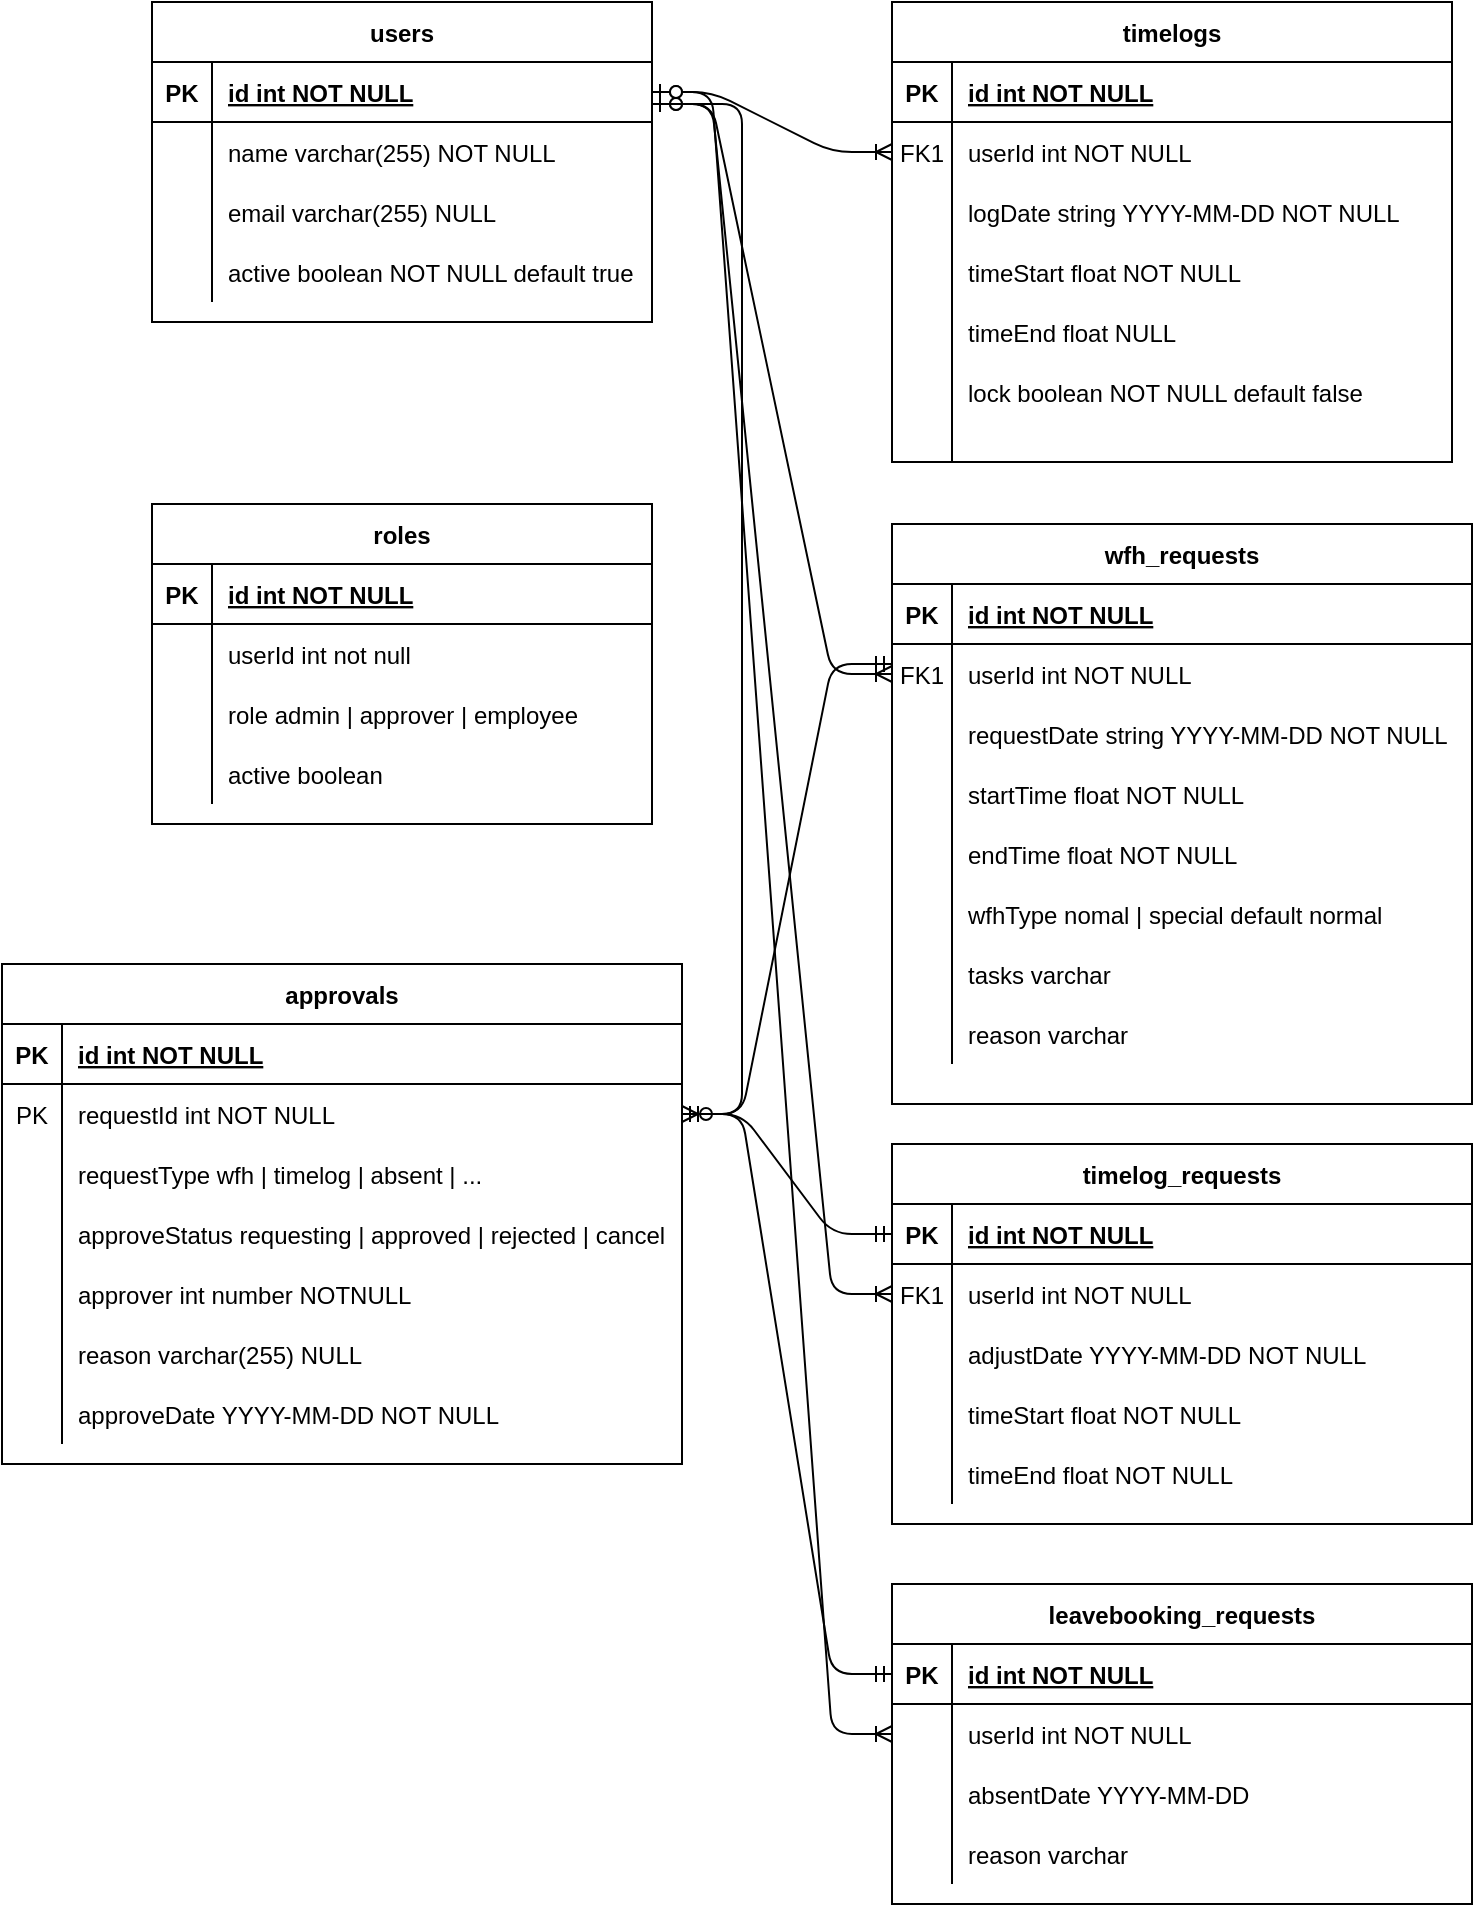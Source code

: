 <mxfile version="13.8.6" type="github">
  <diagram id="R2lEEEUBdFMjLlhIrx00" name="Page-1">
    <mxGraphModel dx="901" dy="591" grid="1" gridSize="10" guides="1" tooltips="1" connect="1" arrows="1" fold="1" page="1" pageScale="1" pageWidth="850" pageHeight="1100" math="0" shadow="0" extFonts="Permanent Marker^https://fonts.googleapis.com/css?family=Permanent+Marker">
      <root>
        <mxCell id="0" />
        <mxCell id="1" parent="0" />
        <mxCell id="C-vyLk0tnHw3VtMMgP7b-23" value="users" style="shape=table;startSize=30;container=1;collapsible=1;childLayout=tableLayout;fixedRows=1;rowLines=0;fontStyle=1;align=center;resizeLast=1;" parent="1" vertex="1">
          <mxGeometry x="110" y="79" width="250" height="160" as="geometry" />
        </mxCell>
        <mxCell id="C-vyLk0tnHw3VtMMgP7b-24" value="" style="shape=partialRectangle;collapsible=0;dropTarget=0;pointerEvents=0;fillColor=none;points=[[0,0.5],[1,0.5]];portConstraint=eastwest;top=0;left=0;right=0;bottom=1;" parent="C-vyLk0tnHw3VtMMgP7b-23" vertex="1">
          <mxGeometry y="30" width="250" height="30" as="geometry" />
        </mxCell>
        <mxCell id="C-vyLk0tnHw3VtMMgP7b-25" value="PK" style="shape=partialRectangle;overflow=hidden;connectable=0;fillColor=none;top=0;left=0;bottom=0;right=0;fontStyle=1;" parent="C-vyLk0tnHw3VtMMgP7b-24" vertex="1">
          <mxGeometry width="30" height="30" as="geometry" />
        </mxCell>
        <mxCell id="C-vyLk0tnHw3VtMMgP7b-26" value="id int NOT NULL" style="shape=partialRectangle;overflow=hidden;connectable=0;fillColor=none;top=0;left=0;bottom=0;right=0;align=left;spacingLeft=6;fontStyle=5;" parent="C-vyLk0tnHw3VtMMgP7b-24" vertex="1">
          <mxGeometry x="30" width="220" height="30" as="geometry" />
        </mxCell>
        <mxCell id="C-vyLk0tnHw3VtMMgP7b-27" value="" style="shape=partialRectangle;collapsible=0;dropTarget=0;pointerEvents=0;fillColor=none;points=[[0,0.5],[1,0.5]];portConstraint=eastwest;top=0;left=0;right=0;bottom=0;" parent="C-vyLk0tnHw3VtMMgP7b-23" vertex="1">
          <mxGeometry y="60" width="250" height="30" as="geometry" />
        </mxCell>
        <mxCell id="C-vyLk0tnHw3VtMMgP7b-28" value="" style="shape=partialRectangle;overflow=hidden;connectable=0;fillColor=none;top=0;left=0;bottom=0;right=0;" parent="C-vyLk0tnHw3VtMMgP7b-27" vertex="1">
          <mxGeometry width="30" height="30" as="geometry" />
        </mxCell>
        <mxCell id="C-vyLk0tnHw3VtMMgP7b-29" value="name varchar(255) NOT NULL" style="shape=partialRectangle;overflow=hidden;connectable=0;fillColor=none;top=0;left=0;bottom=0;right=0;align=left;spacingLeft=6;" parent="C-vyLk0tnHw3VtMMgP7b-27" vertex="1">
          <mxGeometry x="30" width="220" height="30" as="geometry" />
        </mxCell>
        <mxCell id="2JdC5m-IOMZ6hg112ZX0-43" value="" style="shape=partialRectangle;collapsible=0;dropTarget=0;pointerEvents=0;fillColor=none;top=0;left=0;bottom=0;right=0;points=[[0,0.5],[1,0.5]];portConstraint=eastwest;" vertex="1" parent="C-vyLk0tnHw3VtMMgP7b-23">
          <mxGeometry y="90" width="250" height="30" as="geometry" />
        </mxCell>
        <mxCell id="2JdC5m-IOMZ6hg112ZX0-44" value="" style="shape=partialRectangle;connectable=0;fillColor=none;top=0;left=0;bottom=0;right=0;editable=1;overflow=hidden;" vertex="1" parent="2JdC5m-IOMZ6hg112ZX0-43">
          <mxGeometry width="30" height="30" as="geometry" />
        </mxCell>
        <mxCell id="2JdC5m-IOMZ6hg112ZX0-45" value="email varchar(255) NULL" style="shape=partialRectangle;connectable=0;fillColor=none;top=0;left=0;bottom=0;right=0;align=left;spacingLeft=6;overflow=hidden;" vertex="1" parent="2JdC5m-IOMZ6hg112ZX0-43">
          <mxGeometry x="30" width="220" height="30" as="geometry" />
        </mxCell>
        <mxCell id="2JdC5m-IOMZ6hg112ZX0-51" value="" style="shape=partialRectangle;collapsible=0;dropTarget=0;pointerEvents=0;fillColor=none;top=0;left=0;bottom=0;right=0;points=[[0,0.5],[1,0.5]];portConstraint=eastwest;" vertex="1" parent="C-vyLk0tnHw3VtMMgP7b-23">
          <mxGeometry y="120" width="250" height="30" as="geometry" />
        </mxCell>
        <mxCell id="2JdC5m-IOMZ6hg112ZX0-52" value="" style="shape=partialRectangle;connectable=0;fillColor=none;top=0;left=0;bottom=0;right=0;editable=1;overflow=hidden;" vertex="1" parent="2JdC5m-IOMZ6hg112ZX0-51">
          <mxGeometry width="30" height="30" as="geometry" />
        </mxCell>
        <mxCell id="2JdC5m-IOMZ6hg112ZX0-53" value="active boolean NOT NULL default true" style="shape=partialRectangle;connectable=0;fillColor=none;top=0;left=0;bottom=0;right=0;align=left;spacingLeft=6;overflow=hidden;" vertex="1" parent="2JdC5m-IOMZ6hg112ZX0-51">
          <mxGeometry x="30" width="220" height="30" as="geometry" />
        </mxCell>
        <mxCell id="2JdC5m-IOMZ6hg112ZX0-6" value="timelogs" style="shape=table;startSize=30;container=1;collapsible=1;childLayout=tableLayout;fixedRows=1;rowLines=0;fontStyle=1;align=center;resizeLast=1;" vertex="1" parent="1">
          <mxGeometry x="480" y="79" width="280" height="230" as="geometry" />
        </mxCell>
        <mxCell id="2JdC5m-IOMZ6hg112ZX0-7" value="" style="shape=partialRectangle;collapsible=0;dropTarget=0;pointerEvents=0;fillColor=none;top=0;left=0;bottom=1;right=0;points=[[0,0.5],[1,0.5]];portConstraint=eastwest;" vertex="1" parent="2JdC5m-IOMZ6hg112ZX0-6">
          <mxGeometry y="30" width="280" height="30" as="geometry" />
        </mxCell>
        <mxCell id="2JdC5m-IOMZ6hg112ZX0-8" value="PK" style="shape=partialRectangle;connectable=0;fillColor=none;top=0;left=0;bottom=0;right=0;fontStyle=1;overflow=hidden;" vertex="1" parent="2JdC5m-IOMZ6hg112ZX0-7">
          <mxGeometry width="30" height="30" as="geometry" />
        </mxCell>
        <mxCell id="2JdC5m-IOMZ6hg112ZX0-9" value="id int NOT NULL" style="shape=partialRectangle;connectable=0;fillColor=none;top=0;left=0;bottom=0;right=0;align=left;spacingLeft=6;fontStyle=5;overflow=hidden;" vertex="1" parent="2JdC5m-IOMZ6hg112ZX0-7">
          <mxGeometry x="30" width="250" height="30" as="geometry" />
        </mxCell>
        <mxCell id="2JdC5m-IOMZ6hg112ZX0-10" value="" style="shape=partialRectangle;collapsible=0;dropTarget=0;pointerEvents=0;fillColor=none;top=0;left=0;bottom=0;right=0;points=[[0,0.5],[1,0.5]];portConstraint=eastwest;" vertex="1" parent="2JdC5m-IOMZ6hg112ZX0-6">
          <mxGeometry y="60" width="280" height="30" as="geometry" />
        </mxCell>
        <mxCell id="2JdC5m-IOMZ6hg112ZX0-11" value="FK1" style="shape=partialRectangle;connectable=0;fillColor=none;top=0;left=0;bottom=0;right=0;editable=1;overflow=hidden;" vertex="1" parent="2JdC5m-IOMZ6hg112ZX0-10">
          <mxGeometry width="30" height="30" as="geometry" />
        </mxCell>
        <mxCell id="2JdC5m-IOMZ6hg112ZX0-12" value="userId int NOT NULL" style="shape=partialRectangle;connectable=0;fillColor=none;top=0;left=0;bottom=0;right=0;align=left;spacingLeft=6;overflow=hidden;" vertex="1" parent="2JdC5m-IOMZ6hg112ZX0-10">
          <mxGeometry x="30" width="250" height="30" as="geometry" />
        </mxCell>
        <mxCell id="2JdC5m-IOMZ6hg112ZX0-13" value="" style="shape=partialRectangle;collapsible=0;dropTarget=0;pointerEvents=0;fillColor=none;top=0;left=0;bottom=0;right=0;points=[[0,0.5],[1,0.5]];portConstraint=eastwest;" vertex="1" parent="2JdC5m-IOMZ6hg112ZX0-6">
          <mxGeometry y="90" width="280" height="30" as="geometry" />
        </mxCell>
        <mxCell id="2JdC5m-IOMZ6hg112ZX0-14" value="" style="shape=partialRectangle;connectable=0;fillColor=none;top=0;left=0;bottom=0;right=0;editable=1;overflow=hidden;" vertex="1" parent="2JdC5m-IOMZ6hg112ZX0-13">
          <mxGeometry width="30" height="30" as="geometry" />
        </mxCell>
        <mxCell id="2JdC5m-IOMZ6hg112ZX0-15" value="logDate string YYYY-MM-DD NOT NULL" style="shape=partialRectangle;connectable=0;fillColor=none;top=0;left=0;bottom=0;right=0;align=left;spacingLeft=6;overflow=hidden;" vertex="1" parent="2JdC5m-IOMZ6hg112ZX0-13">
          <mxGeometry x="30" width="250" height="30" as="geometry" />
        </mxCell>
        <mxCell id="2JdC5m-IOMZ6hg112ZX0-16" value="" style="shape=partialRectangle;collapsible=0;dropTarget=0;pointerEvents=0;fillColor=none;top=0;left=0;bottom=0;right=0;points=[[0,0.5],[1,0.5]];portConstraint=eastwest;" vertex="1" parent="2JdC5m-IOMZ6hg112ZX0-6">
          <mxGeometry y="120" width="280" height="30" as="geometry" />
        </mxCell>
        <mxCell id="2JdC5m-IOMZ6hg112ZX0-17" value="" style="shape=partialRectangle;connectable=0;fillColor=none;top=0;left=0;bottom=0;right=0;editable=1;overflow=hidden;" vertex="1" parent="2JdC5m-IOMZ6hg112ZX0-16">
          <mxGeometry width="30" height="30" as="geometry" />
        </mxCell>
        <mxCell id="2JdC5m-IOMZ6hg112ZX0-18" value="timeStart float NOT NULL" style="shape=partialRectangle;connectable=0;fillColor=none;top=0;left=0;bottom=0;right=0;align=left;spacingLeft=6;overflow=hidden;" vertex="1" parent="2JdC5m-IOMZ6hg112ZX0-16">
          <mxGeometry x="30" width="250" height="30" as="geometry" />
        </mxCell>
        <mxCell id="2JdC5m-IOMZ6hg112ZX0-35" value="" style="shape=partialRectangle;collapsible=0;dropTarget=0;pointerEvents=0;fillColor=none;top=0;left=0;bottom=0;right=0;points=[[0,0.5],[1,0.5]];portConstraint=eastwest;" vertex="1" parent="2JdC5m-IOMZ6hg112ZX0-6">
          <mxGeometry y="150" width="280" height="30" as="geometry" />
        </mxCell>
        <mxCell id="2JdC5m-IOMZ6hg112ZX0-36" value="" style="shape=partialRectangle;connectable=0;fillColor=none;top=0;left=0;bottom=0;right=0;editable=1;overflow=hidden;" vertex="1" parent="2JdC5m-IOMZ6hg112ZX0-35">
          <mxGeometry width="30" height="30" as="geometry" />
        </mxCell>
        <mxCell id="2JdC5m-IOMZ6hg112ZX0-37" value="timeEnd float NULL" style="shape=partialRectangle;connectable=0;fillColor=none;top=0;left=0;bottom=0;right=0;align=left;spacingLeft=6;overflow=hidden;" vertex="1" parent="2JdC5m-IOMZ6hg112ZX0-35">
          <mxGeometry x="30" width="250" height="30" as="geometry" />
        </mxCell>
        <mxCell id="2JdC5m-IOMZ6hg112ZX0-39" value="" style="shape=partialRectangle;collapsible=0;dropTarget=0;pointerEvents=0;fillColor=none;top=0;left=0;bottom=0;right=0;points=[[0,0.5],[1,0.5]];portConstraint=eastwest;" vertex="1" parent="2JdC5m-IOMZ6hg112ZX0-6">
          <mxGeometry y="180" width="280" height="30" as="geometry" />
        </mxCell>
        <mxCell id="2JdC5m-IOMZ6hg112ZX0-40" value="" style="shape=partialRectangle;connectable=0;fillColor=none;top=0;left=0;bottom=0;right=0;editable=1;overflow=hidden;" vertex="1" parent="2JdC5m-IOMZ6hg112ZX0-39">
          <mxGeometry width="30" height="30" as="geometry" />
        </mxCell>
        <mxCell id="2JdC5m-IOMZ6hg112ZX0-41" value="lock boolean NOT NULL default false" style="shape=partialRectangle;connectable=0;fillColor=none;top=0;left=0;bottom=0;right=0;align=left;spacingLeft=6;overflow=hidden;" vertex="1" parent="2JdC5m-IOMZ6hg112ZX0-39">
          <mxGeometry x="30" width="250" height="30" as="geometry" />
        </mxCell>
        <mxCell id="2JdC5m-IOMZ6hg112ZX0-72" value="" style="shape=partialRectangle;collapsible=0;dropTarget=0;pointerEvents=0;fillColor=none;top=0;left=0;bottom=1;right=0;points=[[0,0.5],[1,0.5]];portConstraint=eastwest;" vertex="1" parent="2JdC5m-IOMZ6hg112ZX0-6">
          <mxGeometry y="210" width="280" height="20" as="geometry" />
        </mxCell>
        <mxCell id="2JdC5m-IOMZ6hg112ZX0-73" value="" style="shape=partialRectangle;connectable=0;fillColor=none;top=0;left=0;bottom=0;right=0;fontStyle=1;overflow=hidden;" vertex="1" parent="2JdC5m-IOMZ6hg112ZX0-72">
          <mxGeometry width="30" height="20" as="geometry" />
        </mxCell>
        <mxCell id="2JdC5m-IOMZ6hg112ZX0-74" value="" style="shape=partialRectangle;connectable=0;fillColor=none;top=0;left=0;bottom=0;right=0;align=left;spacingLeft=6;fontStyle=5;overflow=hidden;" vertex="1" parent="2JdC5m-IOMZ6hg112ZX0-72">
          <mxGeometry x="30" width="250" height="20" as="geometry" />
        </mxCell>
        <mxCell id="2JdC5m-IOMZ6hg112ZX0-22" value="" style="edgeStyle=entityRelationEdgeStyle;fontSize=12;html=1;endArrow=ERoneToMany;startArrow=ERzeroToOne;exitX=1;exitY=0.5;exitDx=0;exitDy=0;entryX=0;entryY=0.5;entryDx=0;entryDy=0;" edge="1" parent="1" source="C-vyLk0tnHw3VtMMgP7b-24" target="2JdC5m-IOMZ6hg112ZX0-10">
          <mxGeometry width="100" height="100" relative="1" as="geometry">
            <mxPoint x="70" y="189" as="sourcePoint" />
            <mxPoint x="60" y="479" as="targetPoint" />
          </mxGeometry>
        </mxCell>
        <mxCell id="2JdC5m-IOMZ6hg112ZX0-54" value="wfh_requests" style="shape=table;startSize=30;container=1;collapsible=1;childLayout=tableLayout;fixedRows=1;rowLines=0;fontStyle=1;align=center;resizeLast=1;" vertex="1" parent="1">
          <mxGeometry x="480" y="340" width="290" height="290" as="geometry" />
        </mxCell>
        <mxCell id="2JdC5m-IOMZ6hg112ZX0-55" value="" style="shape=partialRectangle;collapsible=0;dropTarget=0;pointerEvents=0;fillColor=none;top=0;left=0;bottom=1;right=0;points=[[0,0.5],[1,0.5]];portConstraint=eastwest;" vertex="1" parent="2JdC5m-IOMZ6hg112ZX0-54">
          <mxGeometry y="30" width="290" height="30" as="geometry" />
        </mxCell>
        <mxCell id="2JdC5m-IOMZ6hg112ZX0-56" value="PK" style="shape=partialRectangle;connectable=0;fillColor=none;top=0;left=0;bottom=0;right=0;fontStyle=1;overflow=hidden;" vertex="1" parent="2JdC5m-IOMZ6hg112ZX0-55">
          <mxGeometry width="30" height="30" as="geometry" />
        </mxCell>
        <mxCell id="2JdC5m-IOMZ6hg112ZX0-57" value="id int NOT NULL" style="shape=partialRectangle;connectable=0;fillColor=none;top=0;left=0;bottom=0;right=0;align=left;spacingLeft=6;fontStyle=5;overflow=hidden;" vertex="1" parent="2JdC5m-IOMZ6hg112ZX0-55">
          <mxGeometry x="30" width="260" height="30" as="geometry" />
        </mxCell>
        <mxCell id="2JdC5m-IOMZ6hg112ZX0-148" value="" style="shape=partialRectangle;collapsible=0;dropTarget=0;pointerEvents=0;fillColor=none;top=0;left=0;bottom=0;right=0;points=[[0,0.5],[1,0.5]];portConstraint=eastwest;" vertex="1" parent="2JdC5m-IOMZ6hg112ZX0-54">
          <mxGeometry y="60" width="290" height="30" as="geometry" />
        </mxCell>
        <mxCell id="2JdC5m-IOMZ6hg112ZX0-149" value="FK1" style="shape=partialRectangle;connectable=0;fillColor=none;top=0;left=0;bottom=0;right=0;editable=1;overflow=hidden;" vertex="1" parent="2JdC5m-IOMZ6hg112ZX0-148">
          <mxGeometry width="30" height="30" as="geometry" />
        </mxCell>
        <mxCell id="2JdC5m-IOMZ6hg112ZX0-150" value="userId int NOT NULL" style="shape=partialRectangle;connectable=0;fillColor=none;top=0;left=0;bottom=0;right=0;align=left;spacingLeft=6;overflow=hidden;" vertex="1" parent="2JdC5m-IOMZ6hg112ZX0-148">
          <mxGeometry x="30" width="260" height="30" as="geometry" />
        </mxCell>
        <mxCell id="2JdC5m-IOMZ6hg112ZX0-58" value="" style="shape=partialRectangle;collapsible=0;dropTarget=0;pointerEvents=0;fillColor=none;top=0;left=0;bottom=0;right=0;points=[[0,0.5],[1,0.5]];portConstraint=eastwest;" vertex="1" parent="2JdC5m-IOMZ6hg112ZX0-54">
          <mxGeometry y="90" width="290" height="30" as="geometry" />
        </mxCell>
        <mxCell id="2JdC5m-IOMZ6hg112ZX0-59" value="" style="shape=partialRectangle;connectable=0;fillColor=none;top=0;left=0;bottom=0;right=0;editable=1;overflow=hidden;" vertex="1" parent="2JdC5m-IOMZ6hg112ZX0-58">
          <mxGeometry width="30" height="30" as="geometry" />
        </mxCell>
        <mxCell id="2JdC5m-IOMZ6hg112ZX0-60" value="requestDate string YYYY-MM-DD NOT NULL" style="shape=partialRectangle;connectable=0;fillColor=none;top=0;left=0;bottom=0;right=0;align=left;spacingLeft=6;overflow=hidden;" vertex="1" parent="2JdC5m-IOMZ6hg112ZX0-58">
          <mxGeometry x="30" width="260" height="30" as="geometry" />
        </mxCell>
        <mxCell id="2JdC5m-IOMZ6hg112ZX0-61" value="" style="shape=partialRectangle;collapsible=0;dropTarget=0;pointerEvents=0;fillColor=none;top=0;left=0;bottom=0;right=0;points=[[0,0.5],[1,0.5]];portConstraint=eastwest;" vertex="1" parent="2JdC5m-IOMZ6hg112ZX0-54">
          <mxGeometry y="120" width="290" height="30" as="geometry" />
        </mxCell>
        <mxCell id="2JdC5m-IOMZ6hg112ZX0-62" value="" style="shape=partialRectangle;connectable=0;fillColor=none;top=0;left=0;bottom=0;right=0;editable=1;overflow=hidden;" vertex="1" parent="2JdC5m-IOMZ6hg112ZX0-61">
          <mxGeometry width="30" height="30" as="geometry" />
        </mxCell>
        <mxCell id="2JdC5m-IOMZ6hg112ZX0-63" value="startTime float NOT NULL" style="shape=partialRectangle;connectable=0;fillColor=none;top=0;left=0;bottom=0;right=0;align=left;spacingLeft=6;overflow=hidden;" vertex="1" parent="2JdC5m-IOMZ6hg112ZX0-61">
          <mxGeometry x="30" width="260" height="30" as="geometry" />
        </mxCell>
        <mxCell id="2JdC5m-IOMZ6hg112ZX0-64" value="" style="shape=partialRectangle;collapsible=0;dropTarget=0;pointerEvents=0;fillColor=none;top=0;left=0;bottom=0;right=0;points=[[0,0.5],[1,0.5]];portConstraint=eastwest;" vertex="1" parent="2JdC5m-IOMZ6hg112ZX0-54">
          <mxGeometry y="150" width="290" height="30" as="geometry" />
        </mxCell>
        <mxCell id="2JdC5m-IOMZ6hg112ZX0-65" value="" style="shape=partialRectangle;connectable=0;fillColor=none;top=0;left=0;bottom=0;right=0;editable=1;overflow=hidden;" vertex="1" parent="2JdC5m-IOMZ6hg112ZX0-64">
          <mxGeometry width="30" height="30" as="geometry" />
        </mxCell>
        <mxCell id="2JdC5m-IOMZ6hg112ZX0-66" value="endTime float NOT NULL" style="shape=partialRectangle;connectable=0;fillColor=none;top=0;left=0;bottom=0;right=0;align=left;spacingLeft=6;overflow=hidden;" vertex="1" parent="2JdC5m-IOMZ6hg112ZX0-64">
          <mxGeometry x="30" width="260" height="30" as="geometry" />
        </mxCell>
        <mxCell id="2JdC5m-IOMZ6hg112ZX0-68" value="" style="shape=partialRectangle;collapsible=0;dropTarget=0;pointerEvents=0;fillColor=none;top=0;left=0;bottom=0;right=0;points=[[0,0.5],[1,0.5]];portConstraint=eastwest;" vertex="1" parent="2JdC5m-IOMZ6hg112ZX0-54">
          <mxGeometry y="180" width="290" height="30" as="geometry" />
        </mxCell>
        <mxCell id="2JdC5m-IOMZ6hg112ZX0-69" value="" style="shape=partialRectangle;connectable=0;fillColor=none;top=0;left=0;bottom=0;right=0;editable=1;overflow=hidden;" vertex="1" parent="2JdC5m-IOMZ6hg112ZX0-68">
          <mxGeometry width="30" height="30" as="geometry" />
        </mxCell>
        <mxCell id="2JdC5m-IOMZ6hg112ZX0-70" value="wfhType nomal | special default normal" style="shape=partialRectangle;connectable=0;fillColor=none;top=0;left=0;bottom=0;right=0;align=left;spacingLeft=6;overflow=hidden;" vertex="1" parent="2JdC5m-IOMZ6hg112ZX0-68">
          <mxGeometry x="30" width="260" height="30" as="geometry" />
        </mxCell>
        <mxCell id="2JdC5m-IOMZ6hg112ZX0-186" value="" style="shape=partialRectangle;collapsible=0;dropTarget=0;pointerEvents=0;fillColor=none;top=0;left=0;bottom=0;right=0;points=[[0,0.5],[1,0.5]];portConstraint=eastwest;" vertex="1" parent="2JdC5m-IOMZ6hg112ZX0-54">
          <mxGeometry y="210" width="290" height="30" as="geometry" />
        </mxCell>
        <mxCell id="2JdC5m-IOMZ6hg112ZX0-187" value="" style="shape=partialRectangle;connectable=0;fillColor=none;top=0;left=0;bottom=0;right=0;editable=1;overflow=hidden;" vertex="1" parent="2JdC5m-IOMZ6hg112ZX0-186">
          <mxGeometry width="30" height="30" as="geometry" />
        </mxCell>
        <mxCell id="2JdC5m-IOMZ6hg112ZX0-188" value="tasks varchar" style="shape=partialRectangle;connectable=0;fillColor=none;top=0;left=0;bottom=0;right=0;align=left;spacingLeft=6;overflow=hidden;" vertex="1" parent="2JdC5m-IOMZ6hg112ZX0-186">
          <mxGeometry x="30" width="260" height="30" as="geometry" />
        </mxCell>
        <mxCell id="2JdC5m-IOMZ6hg112ZX0-190" value="" style="shape=partialRectangle;collapsible=0;dropTarget=0;pointerEvents=0;fillColor=none;top=0;left=0;bottom=0;right=0;points=[[0,0.5],[1,0.5]];portConstraint=eastwest;" vertex="1" parent="2JdC5m-IOMZ6hg112ZX0-54">
          <mxGeometry y="240" width="290" height="30" as="geometry" />
        </mxCell>
        <mxCell id="2JdC5m-IOMZ6hg112ZX0-191" value="" style="shape=partialRectangle;connectable=0;fillColor=none;top=0;left=0;bottom=0;right=0;editable=1;overflow=hidden;" vertex="1" parent="2JdC5m-IOMZ6hg112ZX0-190">
          <mxGeometry width="30" height="30" as="geometry" />
        </mxCell>
        <mxCell id="2JdC5m-IOMZ6hg112ZX0-192" value="reason varchar" style="shape=partialRectangle;connectable=0;fillColor=none;top=0;left=0;bottom=0;right=0;align=left;spacingLeft=6;overflow=hidden;" vertex="1" parent="2JdC5m-IOMZ6hg112ZX0-190">
          <mxGeometry x="30" width="260" height="30" as="geometry" />
        </mxCell>
        <mxCell id="2JdC5m-IOMZ6hg112ZX0-105" value="approvals" style="shape=table;startSize=30;container=1;collapsible=1;childLayout=tableLayout;fixedRows=1;rowLines=0;fontStyle=1;align=center;resizeLast=1;" vertex="1" parent="1">
          <mxGeometry x="35" y="560" width="340" height="250" as="geometry" />
        </mxCell>
        <mxCell id="2JdC5m-IOMZ6hg112ZX0-106" value="" style="shape=partialRectangle;collapsible=0;dropTarget=0;pointerEvents=0;fillColor=none;top=0;left=0;bottom=1;right=0;points=[[0,0.5],[1,0.5]];portConstraint=eastwest;" vertex="1" parent="2JdC5m-IOMZ6hg112ZX0-105">
          <mxGeometry y="30" width="340" height="30" as="geometry" />
        </mxCell>
        <mxCell id="2JdC5m-IOMZ6hg112ZX0-107" value="PK" style="shape=partialRectangle;connectable=0;fillColor=none;top=0;left=0;bottom=0;right=0;fontStyle=1;overflow=hidden;" vertex="1" parent="2JdC5m-IOMZ6hg112ZX0-106">
          <mxGeometry width="30" height="30" as="geometry" />
        </mxCell>
        <mxCell id="2JdC5m-IOMZ6hg112ZX0-108" value="id int NOT NULL" style="shape=partialRectangle;connectable=0;fillColor=none;top=0;left=0;bottom=0;right=0;align=left;spacingLeft=6;fontStyle=5;overflow=hidden;" vertex="1" parent="2JdC5m-IOMZ6hg112ZX0-106">
          <mxGeometry x="30" width="310" height="30" as="geometry" />
        </mxCell>
        <mxCell id="2JdC5m-IOMZ6hg112ZX0-109" value="" style="shape=partialRectangle;collapsible=0;dropTarget=0;pointerEvents=0;fillColor=none;top=0;left=0;bottom=0;right=0;points=[[0,0.5],[1,0.5]];portConstraint=eastwest;" vertex="1" parent="2JdC5m-IOMZ6hg112ZX0-105">
          <mxGeometry y="60" width="340" height="30" as="geometry" />
        </mxCell>
        <mxCell id="2JdC5m-IOMZ6hg112ZX0-110" value="PK" style="shape=partialRectangle;connectable=0;fillColor=none;top=0;left=0;bottom=0;right=0;editable=1;overflow=hidden;" vertex="1" parent="2JdC5m-IOMZ6hg112ZX0-109">
          <mxGeometry width="30" height="30" as="geometry" />
        </mxCell>
        <mxCell id="2JdC5m-IOMZ6hg112ZX0-111" value="requestId int NOT NULL" style="shape=partialRectangle;connectable=0;fillColor=none;top=0;left=0;bottom=0;right=0;align=left;spacingLeft=6;overflow=hidden;" vertex="1" parent="2JdC5m-IOMZ6hg112ZX0-109">
          <mxGeometry x="30" width="310" height="30" as="geometry" />
        </mxCell>
        <mxCell id="2JdC5m-IOMZ6hg112ZX0-112" value="" style="shape=partialRectangle;collapsible=0;dropTarget=0;pointerEvents=0;fillColor=none;top=0;left=0;bottom=0;right=0;points=[[0,0.5],[1,0.5]];portConstraint=eastwest;" vertex="1" parent="2JdC5m-IOMZ6hg112ZX0-105">
          <mxGeometry y="90" width="340" height="30" as="geometry" />
        </mxCell>
        <mxCell id="2JdC5m-IOMZ6hg112ZX0-113" value="" style="shape=partialRectangle;connectable=0;fillColor=none;top=0;left=0;bottom=0;right=0;editable=1;overflow=hidden;" vertex="1" parent="2JdC5m-IOMZ6hg112ZX0-112">
          <mxGeometry width="30" height="30" as="geometry" />
        </mxCell>
        <mxCell id="2JdC5m-IOMZ6hg112ZX0-114" value="requestType wfh | timelog | absent | ..." style="shape=partialRectangle;connectable=0;fillColor=none;top=0;left=0;bottom=0;right=0;align=left;spacingLeft=6;overflow=hidden;" vertex="1" parent="2JdC5m-IOMZ6hg112ZX0-112">
          <mxGeometry x="30" width="310" height="30" as="geometry" />
        </mxCell>
        <mxCell id="2JdC5m-IOMZ6hg112ZX0-115" value="" style="shape=partialRectangle;collapsible=0;dropTarget=0;pointerEvents=0;fillColor=none;top=0;left=0;bottom=0;right=0;points=[[0,0.5],[1,0.5]];portConstraint=eastwest;" vertex="1" parent="2JdC5m-IOMZ6hg112ZX0-105">
          <mxGeometry y="120" width="340" height="30" as="geometry" />
        </mxCell>
        <mxCell id="2JdC5m-IOMZ6hg112ZX0-116" value="" style="shape=partialRectangle;connectable=0;fillColor=none;top=0;left=0;bottom=0;right=0;editable=1;overflow=hidden;" vertex="1" parent="2JdC5m-IOMZ6hg112ZX0-115">
          <mxGeometry width="30" height="30" as="geometry" />
        </mxCell>
        <mxCell id="2JdC5m-IOMZ6hg112ZX0-117" value="approveStatus requesting | approved | rejected | cancel" style="shape=partialRectangle;connectable=0;fillColor=none;top=0;left=0;bottom=0;right=0;align=left;spacingLeft=6;overflow=hidden;" vertex="1" parent="2JdC5m-IOMZ6hg112ZX0-115">
          <mxGeometry x="30" width="310" height="30" as="geometry" />
        </mxCell>
        <mxCell id="2JdC5m-IOMZ6hg112ZX0-119" value="" style="shape=partialRectangle;collapsible=0;dropTarget=0;pointerEvents=0;fillColor=none;top=0;left=0;bottom=0;right=0;points=[[0,0.5],[1,0.5]];portConstraint=eastwest;" vertex="1" parent="2JdC5m-IOMZ6hg112ZX0-105">
          <mxGeometry y="150" width="340" height="30" as="geometry" />
        </mxCell>
        <mxCell id="2JdC5m-IOMZ6hg112ZX0-120" value="" style="shape=partialRectangle;connectable=0;fillColor=none;top=0;left=0;bottom=0;right=0;editable=1;overflow=hidden;" vertex="1" parent="2JdC5m-IOMZ6hg112ZX0-119">
          <mxGeometry width="30" height="30" as="geometry" />
        </mxCell>
        <mxCell id="2JdC5m-IOMZ6hg112ZX0-121" value="approver int number NOTNULL" style="shape=partialRectangle;connectable=0;fillColor=none;top=0;left=0;bottom=0;right=0;align=left;spacingLeft=6;overflow=hidden;" vertex="1" parent="2JdC5m-IOMZ6hg112ZX0-119">
          <mxGeometry x="30" width="310" height="30" as="geometry" />
        </mxCell>
        <mxCell id="2JdC5m-IOMZ6hg112ZX0-123" value="" style="shape=partialRectangle;collapsible=0;dropTarget=0;pointerEvents=0;fillColor=none;top=0;left=0;bottom=0;right=0;points=[[0,0.5],[1,0.5]];portConstraint=eastwest;" vertex="1" parent="2JdC5m-IOMZ6hg112ZX0-105">
          <mxGeometry y="180" width="340" height="30" as="geometry" />
        </mxCell>
        <mxCell id="2JdC5m-IOMZ6hg112ZX0-124" value="" style="shape=partialRectangle;connectable=0;fillColor=none;top=0;left=0;bottom=0;right=0;editable=1;overflow=hidden;" vertex="1" parent="2JdC5m-IOMZ6hg112ZX0-123">
          <mxGeometry width="30" height="30" as="geometry" />
        </mxCell>
        <mxCell id="2JdC5m-IOMZ6hg112ZX0-125" value="reason varchar(255) NULL" style="shape=partialRectangle;connectable=0;fillColor=none;top=0;left=0;bottom=0;right=0;align=left;spacingLeft=6;overflow=hidden;" vertex="1" parent="2JdC5m-IOMZ6hg112ZX0-123">
          <mxGeometry x="30" width="310" height="30" as="geometry" />
        </mxCell>
        <mxCell id="2JdC5m-IOMZ6hg112ZX0-127" value="" style="shape=partialRectangle;collapsible=0;dropTarget=0;pointerEvents=0;fillColor=none;top=0;left=0;bottom=0;right=0;points=[[0,0.5],[1,0.5]];portConstraint=eastwest;" vertex="1" parent="2JdC5m-IOMZ6hg112ZX0-105">
          <mxGeometry y="210" width="340" height="30" as="geometry" />
        </mxCell>
        <mxCell id="2JdC5m-IOMZ6hg112ZX0-128" value="" style="shape=partialRectangle;connectable=0;fillColor=none;top=0;left=0;bottom=0;right=0;editable=1;overflow=hidden;" vertex="1" parent="2JdC5m-IOMZ6hg112ZX0-127">
          <mxGeometry width="30" height="30" as="geometry" />
        </mxCell>
        <mxCell id="2JdC5m-IOMZ6hg112ZX0-129" value="approveDate YYYY-MM-DD NOT NULL" style="shape=partialRectangle;connectable=0;fillColor=none;top=0;left=0;bottom=0;right=0;align=left;spacingLeft=6;overflow=hidden;" vertex="1" parent="2JdC5m-IOMZ6hg112ZX0-127">
          <mxGeometry x="30" width="310" height="30" as="geometry" />
        </mxCell>
        <mxCell id="2JdC5m-IOMZ6hg112ZX0-130" value="timelog_requests" style="shape=table;startSize=30;container=1;collapsible=1;childLayout=tableLayout;fixedRows=1;rowLines=0;fontStyle=1;align=center;resizeLast=1;" vertex="1" parent="1">
          <mxGeometry x="480" y="650" width="290" height="190" as="geometry" />
        </mxCell>
        <mxCell id="2JdC5m-IOMZ6hg112ZX0-131" value="" style="shape=partialRectangle;collapsible=0;dropTarget=0;pointerEvents=0;fillColor=none;top=0;left=0;bottom=1;right=0;points=[[0,0.5],[1,0.5]];portConstraint=eastwest;" vertex="1" parent="2JdC5m-IOMZ6hg112ZX0-130">
          <mxGeometry y="30" width="290" height="30" as="geometry" />
        </mxCell>
        <mxCell id="2JdC5m-IOMZ6hg112ZX0-132" value="PK" style="shape=partialRectangle;connectable=0;fillColor=none;top=0;left=0;bottom=0;right=0;fontStyle=1;overflow=hidden;" vertex="1" parent="2JdC5m-IOMZ6hg112ZX0-131">
          <mxGeometry width="30" height="30" as="geometry" />
        </mxCell>
        <mxCell id="2JdC5m-IOMZ6hg112ZX0-133" value="id int NOT NULL" style="shape=partialRectangle;connectable=0;fillColor=none;top=0;left=0;bottom=0;right=0;align=left;spacingLeft=6;fontStyle=5;overflow=hidden;" vertex="1" parent="2JdC5m-IOMZ6hg112ZX0-131">
          <mxGeometry x="30" width="260" height="30" as="geometry" />
        </mxCell>
        <mxCell id="2JdC5m-IOMZ6hg112ZX0-134" value="" style="shape=partialRectangle;collapsible=0;dropTarget=0;pointerEvents=0;fillColor=none;top=0;left=0;bottom=0;right=0;points=[[0,0.5],[1,0.5]];portConstraint=eastwest;" vertex="1" parent="2JdC5m-IOMZ6hg112ZX0-130">
          <mxGeometry y="60" width="290" height="30" as="geometry" />
        </mxCell>
        <mxCell id="2JdC5m-IOMZ6hg112ZX0-135" value="FK1" style="shape=partialRectangle;connectable=0;fillColor=none;top=0;left=0;bottom=0;right=0;editable=1;overflow=hidden;" vertex="1" parent="2JdC5m-IOMZ6hg112ZX0-134">
          <mxGeometry width="30" height="30" as="geometry" />
        </mxCell>
        <mxCell id="2JdC5m-IOMZ6hg112ZX0-136" value="userId int NOT NULL" style="shape=partialRectangle;connectable=0;fillColor=none;top=0;left=0;bottom=0;right=0;align=left;spacingLeft=6;overflow=hidden;" vertex="1" parent="2JdC5m-IOMZ6hg112ZX0-134">
          <mxGeometry x="30" width="260" height="30" as="geometry" />
        </mxCell>
        <mxCell id="2JdC5m-IOMZ6hg112ZX0-137" value="" style="shape=partialRectangle;collapsible=0;dropTarget=0;pointerEvents=0;fillColor=none;top=0;left=0;bottom=0;right=0;points=[[0,0.5],[1,0.5]];portConstraint=eastwest;" vertex="1" parent="2JdC5m-IOMZ6hg112ZX0-130">
          <mxGeometry y="90" width="290" height="30" as="geometry" />
        </mxCell>
        <mxCell id="2JdC5m-IOMZ6hg112ZX0-138" value="" style="shape=partialRectangle;connectable=0;fillColor=none;top=0;left=0;bottom=0;right=0;editable=1;overflow=hidden;" vertex="1" parent="2JdC5m-IOMZ6hg112ZX0-137">
          <mxGeometry width="30" height="30" as="geometry" />
        </mxCell>
        <mxCell id="2JdC5m-IOMZ6hg112ZX0-139" value="adjustDate YYYY-MM-DD NOT NULL" style="shape=partialRectangle;connectable=0;fillColor=none;top=0;left=0;bottom=0;right=0;align=left;spacingLeft=6;overflow=hidden;" vertex="1" parent="2JdC5m-IOMZ6hg112ZX0-137">
          <mxGeometry x="30" width="260" height="30" as="geometry" />
        </mxCell>
        <mxCell id="2JdC5m-IOMZ6hg112ZX0-140" value="" style="shape=partialRectangle;collapsible=0;dropTarget=0;pointerEvents=0;fillColor=none;top=0;left=0;bottom=0;right=0;points=[[0,0.5],[1,0.5]];portConstraint=eastwest;" vertex="1" parent="2JdC5m-IOMZ6hg112ZX0-130">
          <mxGeometry y="120" width="290" height="30" as="geometry" />
        </mxCell>
        <mxCell id="2JdC5m-IOMZ6hg112ZX0-141" value="" style="shape=partialRectangle;connectable=0;fillColor=none;top=0;left=0;bottom=0;right=0;editable=1;overflow=hidden;" vertex="1" parent="2JdC5m-IOMZ6hg112ZX0-140">
          <mxGeometry width="30" height="30" as="geometry" />
        </mxCell>
        <mxCell id="2JdC5m-IOMZ6hg112ZX0-142" value="timeStart float NOT NULL" style="shape=partialRectangle;connectable=0;fillColor=none;top=0;left=0;bottom=0;right=0;align=left;spacingLeft=6;overflow=hidden;" vertex="1" parent="2JdC5m-IOMZ6hg112ZX0-140">
          <mxGeometry x="30" width="260" height="30" as="geometry" />
        </mxCell>
        <mxCell id="2JdC5m-IOMZ6hg112ZX0-144" value="" style="shape=partialRectangle;collapsible=0;dropTarget=0;pointerEvents=0;fillColor=none;top=0;left=0;bottom=0;right=0;points=[[0,0.5],[1,0.5]];portConstraint=eastwest;" vertex="1" parent="2JdC5m-IOMZ6hg112ZX0-130">
          <mxGeometry y="150" width="290" height="30" as="geometry" />
        </mxCell>
        <mxCell id="2JdC5m-IOMZ6hg112ZX0-145" value="" style="shape=partialRectangle;connectable=0;fillColor=none;top=0;left=0;bottom=0;right=0;editable=1;overflow=hidden;" vertex="1" parent="2JdC5m-IOMZ6hg112ZX0-144">
          <mxGeometry width="30" height="30" as="geometry" />
        </mxCell>
        <mxCell id="2JdC5m-IOMZ6hg112ZX0-146" value="timeEnd float NOT NULL" style="shape=partialRectangle;connectable=0;fillColor=none;top=0;left=0;bottom=0;right=0;align=left;spacingLeft=6;overflow=hidden;" vertex="1" parent="2JdC5m-IOMZ6hg112ZX0-144">
          <mxGeometry x="30" width="260" height="30" as="geometry" />
        </mxCell>
        <mxCell id="2JdC5m-IOMZ6hg112ZX0-151" value="" style="edgeStyle=entityRelationEdgeStyle;fontSize=12;html=1;endArrow=ERoneToMany;startArrow=ERzeroToOne;exitX=1;exitY=0.5;exitDx=0;exitDy=0;entryX=0;entryY=0.5;entryDx=0;entryDy=0;" edge="1" parent="1" target="2JdC5m-IOMZ6hg112ZX0-148">
          <mxGeometry width="100" height="100" relative="1" as="geometry">
            <mxPoint x="360" y="130" as="sourcePoint" />
            <mxPoint x="480" y="160" as="targetPoint" />
          </mxGeometry>
        </mxCell>
        <mxCell id="2JdC5m-IOMZ6hg112ZX0-152" value="" style="edgeStyle=entityRelationEdgeStyle;fontSize=12;html=1;endArrow=ERoneToMany;startArrow=ERzeroToOne;exitX=1;exitY=0.5;exitDx=0;exitDy=0;entryX=0;entryY=0.5;entryDx=0;entryDy=0;" edge="1" parent="1" target="2JdC5m-IOMZ6hg112ZX0-134">
          <mxGeometry width="100" height="100" relative="1" as="geometry">
            <mxPoint x="360" y="130" as="sourcePoint" />
            <mxPoint x="480" y="440" as="targetPoint" />
          </mxGeometry>
        </mxCell>
        <mxCell id="2JdC5m-IOMZ6hg112ZX0-153" value="" style="edgeStyle=entityRelationEdgeStyle;fontSize=12;html=1;endArrow=ERmandOne;startArrow=ERmandOne;exitX=1;exitY=0.5;exitDx=0;exitDy=0;" edge="1" parent="1" source="2JdC5m-IOMZ6hg112ZX0-109">
          <mxGeometry width="100" height="100" relative="1" as="geometry">
            <mxPoint x="380" y="510" as="sourcePoint" />
            <mxPoint x="480" y="410" as="targetPoint" />
          </mxGeometry>
        </mxCell>
        <mxCell id="2JdC5m-IOMZ6hg112ZX0-155" value="" style="edgeStyle=entityRelationEdgeStyle;fontSize=12;html=1;endArrow=ERmandOne;startArrow=ERmandOne;entryX=0;entryY=0.5;entryDx=0;entryDy=0;exitX=1;exitY=0.5;exitDx=0;exitDy=0;" edge="1" parent="1" source="2JdC5m-IOMZ6hg112ZX0-109" target="2JdC5m-IOMZ6hg112ZX0-131">
          <mxGeometry width="100" height="100" relative="1" as="geometry">
            <mxPoint x="360" y="450" as="sourcePoint" />
            <mxPoint x="470" y="470" as="targetPoint" />
          </mxGeometry>
        </mxCell>
        <mxCell id="2JdC5m-IOMZ6hg112ZX0-157" value="" style="edgeStyle=entityRelationEdgeStyle;fontSize=12;html=1;endArrow=ERzeroToMany;endFill=1;" edge="1" parent="1" target="2JdC5m-IOMZ6hg112ZX0-109">
          <mxGeometry width="100" height="100" relative="1" as="geometry">
            <mxPoint x="360" y="130" as="sourcePoint" />
            <mxPoint x="360" y="450" as="targetPoint" />
          </mxGeometry>
        </mxCell>
        <mxCell id="2JdC5m-IOMZ6hg112ZX0-159" value="roles" style="shape=table;startSize=30;container=1;collapsible=1;childLayout=tableLayout;fixedRows=1;rowLines=0;fontStyle=1;align=center;resizeLast=1;" vertex="1" parent="1">
          <mxGeometry x="110" y="330" width="250" height="160" as="geometry" />
        </mxCell>
        <mxCell id="2JdC5m-IOMZ6hg112ZX0-160" value="" style="shape=partialRectangle;collapsible=0;dropTarget=0;pointerEvents=0;fillColor=none;top=0;left=0;bottom=1;right=0;points=[[0,0.5],[1,0.5]];portConstraint=eastwest;" vertex="1" parent="2JdC5m-IOMZ6hg112ZX0-159">
          <mxGeometry y="30" width="250" height="30" as="geometry" />
        </mxCell>
        <mxCell id="2JdC5m-IOMZ6hg112ZX0-161" value="PK" style="shape=partialRectangle;connectable=0;fillColor=none;top=0;left=0;bottom=0;right=0;fontStyle=1;overflow=hidden;" vertex="1" parent="2JdC5m-IOMZ6hg112ZX0-160">
          <mxGeometry width="30" height="30" as="geometry" />
        </mxCell>
        <mxCell id="2JdC5m-IOMZ6hg112ZX0-162" value="id int NOT NULL" style="shape=partialRectangle;connectable=0;fillColor=none;top=0;left=0;bottom=0;right=0;align=left;spacingLeft=6;fontStyle=5;overflow=hidden;" vertex="1" parent="2JdC5m-IOMZ6hg112ZX0-160">
          <mxGeometry x="30" width="220" height="30" as="geometry" />
        </mxCell>
        <mxCell id="2JdC5m-IOMZ6hg112ZX0-163" value="" style="shape=partialRectangle;collapsible=0;dropTarget=0;pointerEvents=0;fillColor=none;top=0;left=0;bottom=0;right=0;points=[[0,0.5],[1,0.5]];portConstraint=eastwest;" vertex="1" parent="2JdC5m-IOMZ6hg112ZX0-159">
          <mxGeometry y="60" width="250" height="30" as="geometry" />
        </mxCell>
        <mxCell id="2JdC5m-IOMZ6hg112ZX0-164" value="" style="shape=partialRectangle;connectable=0;fillColor=none;top=0;left=0;bottom=0;right=0;editable=1;overflow=hidden;" vertex="1" parent="2JdC5m-IOMZ6hg112ZX0-163">
          <mxGeometry width="30" height="30" as="geometry" />
        </mxCell>
        <mxCell id="2JdC5m-IOMZ6hg112ZX0-165" value="userId int not null" style="shape=partialRectangle;connectable=0;fillColor=none;top=0;left=0;bottom=0;right=0;align=left;spacingLeft=6;overflow=hidden;" vertex="1" parent="2JdC5m-IOMZ6hg112ZX0-163">
          <mxGeometry x="30" width="220" height="30" as="geometry" />
        </mxCell>
        <mxCell id="2JdC5m-IOMZ6hg112ZX0-166" value="" style="shape=partialRectangle;collapsible=0;dropTarget=0;pointerEvents=0;fillColor=none;top=0;left=0;bottom=0;right=0;points=[[0,0.5],[1,0.5]];portConstraint=eastwest;" vertex="1" parent="2JdC5m-IOMZ6hg112ZX0-159">
          <mxGeometry y="90" width="250" height="30" as="geometry" />
        </mxCell>
        <mxCell id="2JdC5m-IOMZ6hg112ZX0-167" value="" style="shape=partialRectangle;connectable=0;fillColor=none;top=0;left=0;bottom=0;right=0;editable=1;overflow=hidden;" vertex="1" parent="2JdC5m-IOMZ6hg112ZX0-166">
          <mxGeometry width="30" height="30" as="geometry" />
        </mxCell>
        <mxCell id="2JdC5m-IOMZ6hg112ZX0-168" value="role admin | approver | employee" style="shape=partialRectangle;connectable=0;fillColor=none;top=0;left=0;bottom=0;right=0;align=left;spacingLeft=6;overflow=hidden;" vertex="1" parent="2JdC5m-IOMZ6hg112ZX0-166">
          <mxGeometry x="30" width="220" height="30" as="geometry" />
        </mxCell>
        <mxCell id="2JdC5m-IOMZ6hg112ZX0-169" value="" style="shape=partialRectangle;collapsible=0;dropTarget=0;pointerEvents=0;fillColor=none;top=0;left=0;bottom=0;right=0;points=[[0,0.5],[1,0.5]];portConstraint=eastwest;" vertex="1" parent="2JdC5m-IOMZ6hg112ZX0-159">
          <mxGeometry y="120" width="250" height="30" as="geometry" />
        </mxCell>
        <mxCell id="2JdC5m-IOMZ6hg112ZX0-170" value="" style="shape=partialRectangle;connectable=0;fillColor=none;top=0;left=0;bottom=0;right=0;editable=1;overflow=hidden;" vertex="1" parent="2JdC5m-IOMZ6hg112ZX0-169">
          <mxGeometry width="30" height="30" as="geometry" />
        </mxCell>
        <mxCell id="2JdC5m-IOMZ6hg112ZX0-171" value="active boolean" style="shape=partialRectangle;connectable=0;fillColor=none;top=0;left=0;bottom=0;right=0;align=left;spacingLeft=6;overflow=hidden;" vertex="1" parent="2JdC5m-IOMZ6hg112ZX0-169">
          <mxGeometry x="30" width="220" height="30" as="geometry" />
        </mxCell>
        <mxCell id="2JdC5m-IOMZ6hg112ZX0-172" value="leavebooking_requests" style="shape=table;startSize=30;container=1;collapsible=1;childLayout=tableLayout;fixedRows=1;rowLines=0;fontStyle=1;align=center;resizeLast=1;" vertex="1" parent="1">
          <mxGeometry x="480" y="870" width="290" height="160" as="geometry" />
        </mxCell>
        <mxCell id="2JdC5m-IOMZ6hg112ZX0-173" value="" style="shape=partialRectangle;collapsible=0;dropTarget=0;pointerEvents=0;fillColor=none;top=0;left=0;bottom=1;right=0;points=[[0,0.5],[1,0.5]];portConstraint=eastwest;" vertex="1" parent="2JdC5m-IOMZ6hg112ZX0-172">
          <mxGeometry y="30" width="290" height="30" as="geometry" />
        </mxCell>
        <mxCell id="2JdC5m-IOMZ6hg112ZX0-174" value="PK" style="shape=partialRectangle;connectable=0;fillColor=none;top=0;left=0;bottom=0;right=0;fontStyle=1;overflow=hidden;" vertex="1" parent="2JdC5m-IOMZ6hg112ZX0-173">
          <mxGeometry width="30" height="30" as="geometry" />
        </mxCell>
        <mxCell id="2JdC5m-IOMZ6hg112ZX0-175" value="id int NOT NULL" style="shape=partialRectangle;connectable=0;fillColor=none;top=0;left=0;bottom=0;right=0;align=left;spacingLeft=6;fontStyle=5;overflow=hidden;" vertex="1" parent="2JdC5m-IOMZ6hg112ZX0-173">
          <mxGeometry x="30" width="260" height="30" as="geometry" />
        </mxCell>
        <mxCell id="2JdC5m-IOMZ6hg112ZX0-176" value="" style="shape=partialRectangle;collapsible=0;dropTarget=0;pointerEvents=0;fillColor=none;top=0;left=0;bottom=0;right=0;points=[[0,0.5],[1,0.5]];portConstraint=eastwest;" vertex="1" parent="2JdC5m-IOMZ6hg112ZX0-172">
          <mxGeometry y="60" width="290" height="30" as="geometry" />
        </mxCell>
        <mxCell id="2JdC5m-IOMZ6hg112ZX0-177" value="" style="shape=partialRectangle;connectable=0;fillColor=none;top=0;left=0;bottom=0;right=0;editable=1;overflow=hidden;" vertex="1" parent="2JdC5m-IOMZ6hg112ZX0-176">
          <mxGeometry width="30" height="30" as="geometry" />
        </mxCell>
        <mxCell id="2JdC5m-IOMZ6hg112ZX0-178" value="userId int NOT NULL" style="shape=partialRectangle;connectable=0;fillColor=none;top=0;left=0;bottom=0;right=0;align=left;spacingLeft=6;overflow=hidden;" vertex="1" parent="2JdC5m-IOMZ6hg112ZX0-176">
          <mxGeometry x="30" width="260" height="30" as="geometry" />
        </mxCell>
        <mxCell id="2JdC5m-IOMZ6hg112ZX0-179" value="" style="shape=partialRectangle;collapsible=0;dropTarget=0;pointerEvents=0;fillColor=none;top=0;left=0;bottom=0;right=0;points=[[0,0.5],[1,0.5]];portConstraint=eastwest;" vertex="1" parent="2JdC5m-IOMZ6hg112ZX0-172">
          <mxGeometry y="90" width="290" height="30" as="geometry" />
        </mxCell>
        <mxCell id="2JdC5m-IOMZ6hg112ZX0-180" value="" style="shape=partialRectangle;connectable=0;fillColor=none;top=0;left=0;bottom=0;right=0;editable=1;overflow=hidden;" vertex="1" parent="2JdC5m-IOMZ6hg112ZX0-179">
          <mxGeometry width="30" height="30" as="geometry" />
        </mxCell>
        <mxCell id="2JdC5m-IOMZ6hg112ZX0-181" value="absentDate YYYY-MM-DD" style="shape=partialRectangle;connectable=0;fillColor=none;top=0;left=0;bottom=0;right=0;align=left;spacingLeft=6;overflow=hidden;" vertex="1" parent="2JdC5m-IOMZ6hg112ZX0-179">
          <mxGeometry x="30" width="260" height="30" as="geometry" />
        </mxCell>
        <mxCell id="2JdC5m-IOMZ6hg112ZX0-182" value="" style="shape=partialRectangle;collapsible=0;dropTarget=0;pointerEvents=0;fillColor=none;top=0;left=0;bottom=0;right=0;points=[[0,0.5],[1,0.5]];portConstraint=eastwest;" vertex="1" parent="2JdC5m-IOMZ6hg112ZX0-172">
          <mxGeometry y="120" width="290" height="30" as="geometry" />
        </mxCell>
        <mxCell id="2JdC5m-IOMZ6hg112ZX0-183" value="" style="shape=partialRectangle;connectable=0;fillColor=none;top=0;left=0;bottom=0;right=0;editable=1;overflow=hidden;" vertex="1" parent="2JdC5m-IOMZ6hg112ZX0-182">
          <mxGeometry width="30" height="30" as="geometry" />
        </mxCell>
        <mxCell id="2JdC5m-IOMZ6hg112ZX0-184" value="reason varchar" style="shape=partialRectangle;connectable=0;fillColor=none;top=0;left=0;bottom=0;right=0;align=left;spacingLeft=6;overflow=hidden;" vertex="1" parent="2JdC5m-IOMZ6hg112ZX0-182">
          <mxGeometry x="30" width="260" height="30" as="geometry" />
        </mxCell>
        <mxCell id="2JdC5m-IOMZ6hg112ZX0-193" value="" style="edgeStyle=entityRelationEdgeStyle;fontSize=12;html=1;endArrow=ERmandOne;startArrow=ERmandOne;" edge="1" parent="1" source="2JdC5m-IOMZ6hg112ZX0-109" target="2JdC5m-IOMZ6hg112ZX0-173">
          <mxGeometry width="100" height="100" relative="1" as="geometry">
            <mxPoint x="373" y="850" as="sourcePoint" />
            <mxPoint x="478" y="910" as="targetPoint" />
          </mxGeometry>
        </mxCell>
        <mxCell id="2JdC5m-IOMZ6hg112ZX0-194" value="" style="edgeStyle=entityRelationEdgeStyle;fontSize=12;html=1;endArrow=ERoneToMany;startArrow=ERzeroToOne;" edge="1" parent="1" source="C-vyLk0tnHw3VtMMgP7b-24" target="2JdC5m-IOMZ6hg112ZX0-176">
          <mxGeometry width="100" height="100" relative="1" as="geometry">
            <mxPoint x="340" y="330" as="sourcePoint" />
            <mxPoint x="460" y="615" as="targetPoint" />
          </mxGeometry>
        </mxCell>
      </root>
    </mxGraphModel>
  </diagram>
</mxfile>
